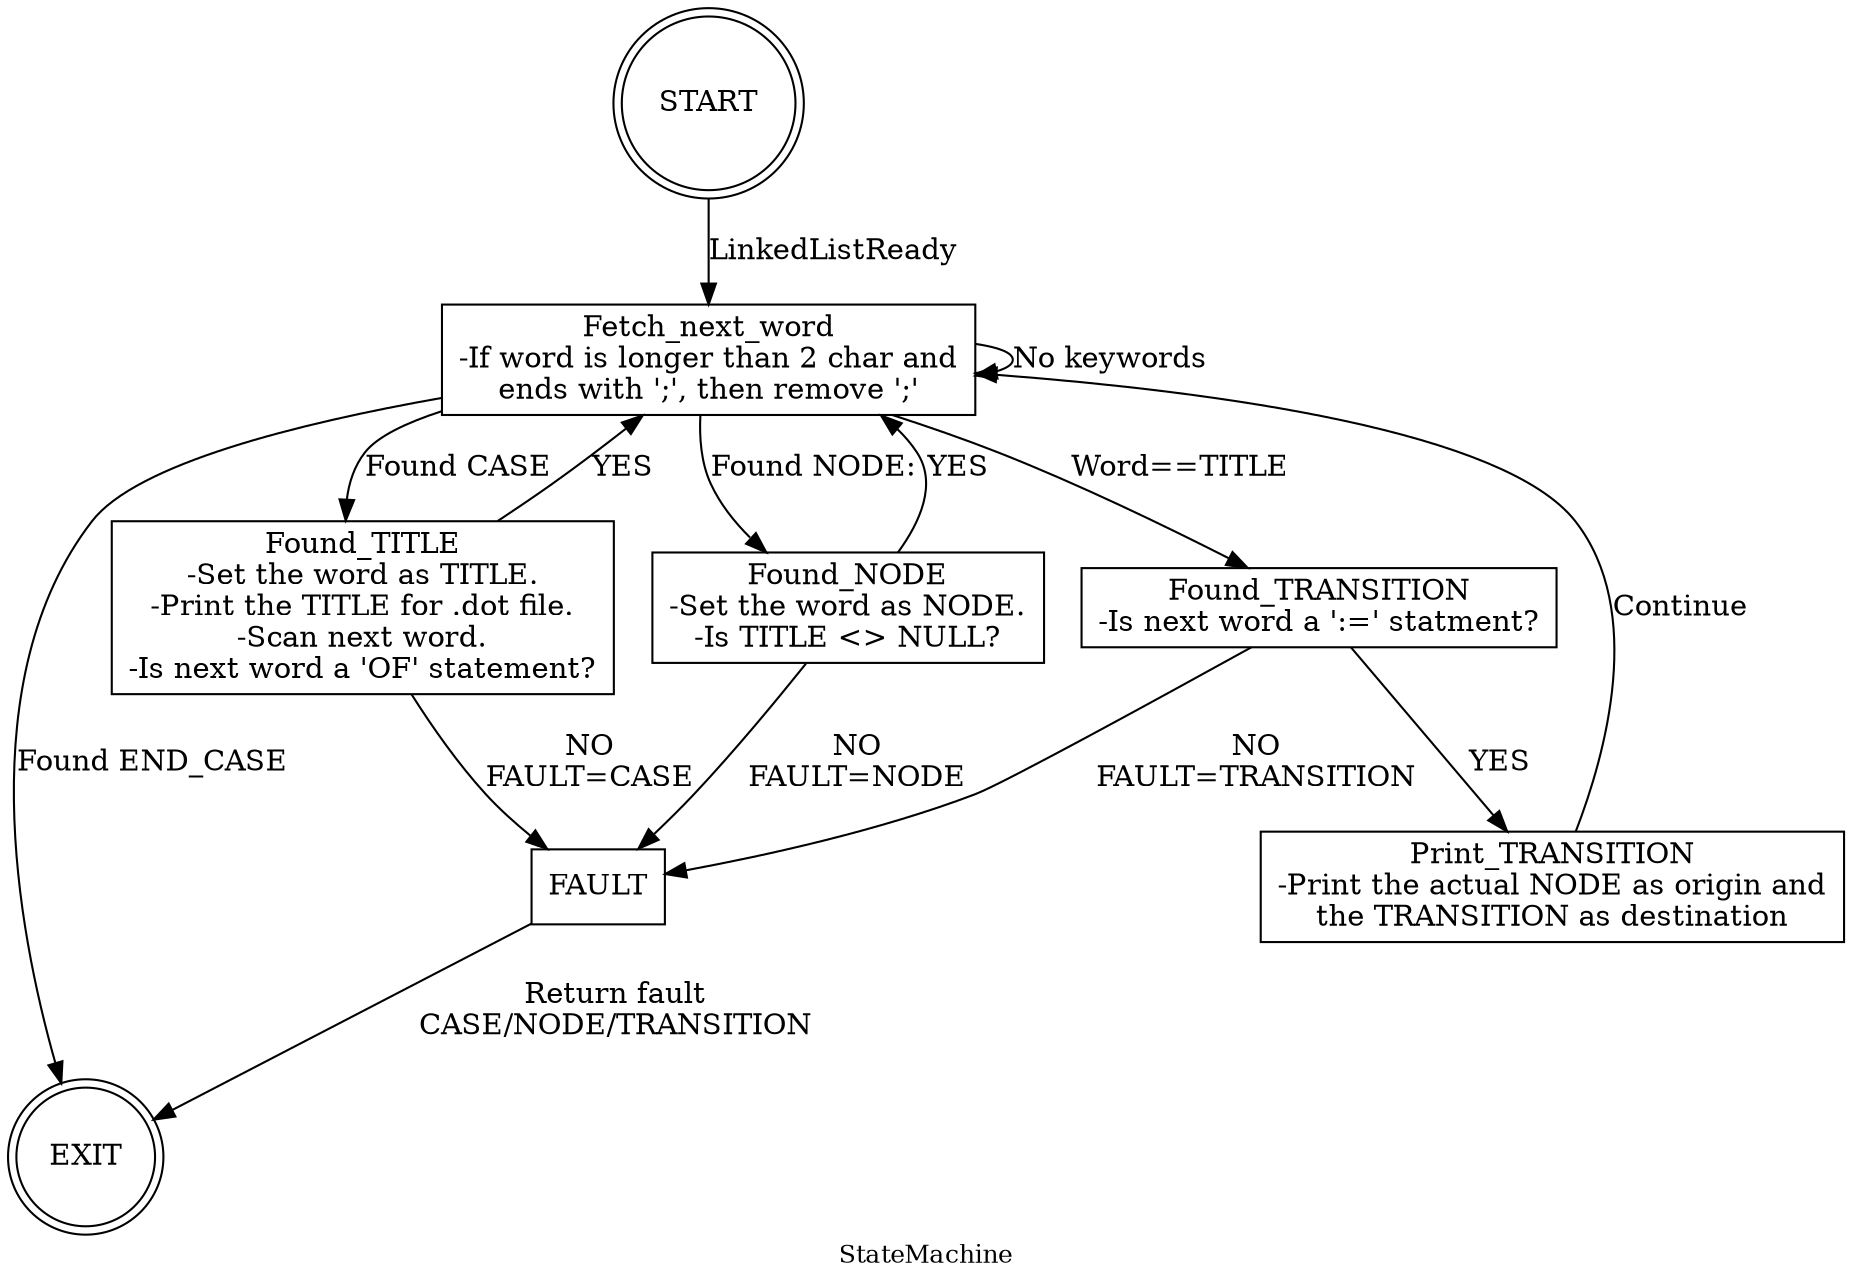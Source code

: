 digraph finite_state_machine {
	label="StateMachine";
	fontsize=12;
	size="200"
	node [shape = doublecircle]; Start Exit;
	node [shape = box];
	//rankdir=LR;
	//splines="ortho";
	//layout=sfdp;
	//k=1;
	//len=3;

	//VERTEX-STATES
	Fetch_next_word[label = "Fetch_next_word\n-If word is longer than 2 char and\nends with ';', then remove ';'"];
	Start[label = "START"];
	Found_TITLE[label = "Found_TITLE\n-Set the word as TITLE.\n-Print the TITLE for .dot file.\n-Scan next word.\n-Is next word a 'OF' statement?"];
	Found_NODE[label = "Found_NODE\n-Set the word as NODE.\n-Is TITLE <> NULL?"];
	Found_TRANSITION[label = "Found_TRANSITION\n-Is next word a ':=' statment?"];
	Print_TRANSITION[label = "Print_TRANSITION\n-Print the actual NODE as origin and\nthe TRANSITION as destination"];
	Fault[label = "FAULT"];
	Exit[label = "EXIT"];

	//EDGE
	Start -> Fetch_next_word
	[ label = "LinkedListReady" ];

	Fetch_next_word -> Found_TITLE
	[ label = "Found CASE" ];

	Fetch_next_word	-> Found_NODE
	[ label = "Found NODE:" ];

	Fetch_next_word -> Found_TRANSITION
	[ label = "Word==TITLE" ];

	Fetch_next_word -> Fetch_next_word
	[ label = "No keywords" ];

	Fetch_next_word	-> Exit
	[ label = "Found END_CASE" ];

	Found_TITLE -> Fault
	[ label = "NO\nFAULT=CASE" ]; //found CASE but not OF

	Found_TITLE -> Fetch_next_word
	[ label = "YES" ];

	Found_NODE -> Fault
	[ label = "NO\nFAULT=NODE" ]; //found NODE before TITILE

	Found_NODE -> Fetch_next_word
	[ label = "YES" ];

	Found_TRANSITION -> Print_TRANSITION
	[ label = "YES" ];

	Found_TRANSITION -> Fault
	[ label = "NO\nFAULT=TRANSITION" ]; //found a word == TITLE, but no assignment after that

	Print_TRANSITION -> Fetch_next_word
	[ label = "Continue" ];

	Fault -> Exit
	[ label = "Return fault\nCASE/NODE/TRANSITION" ];
}

